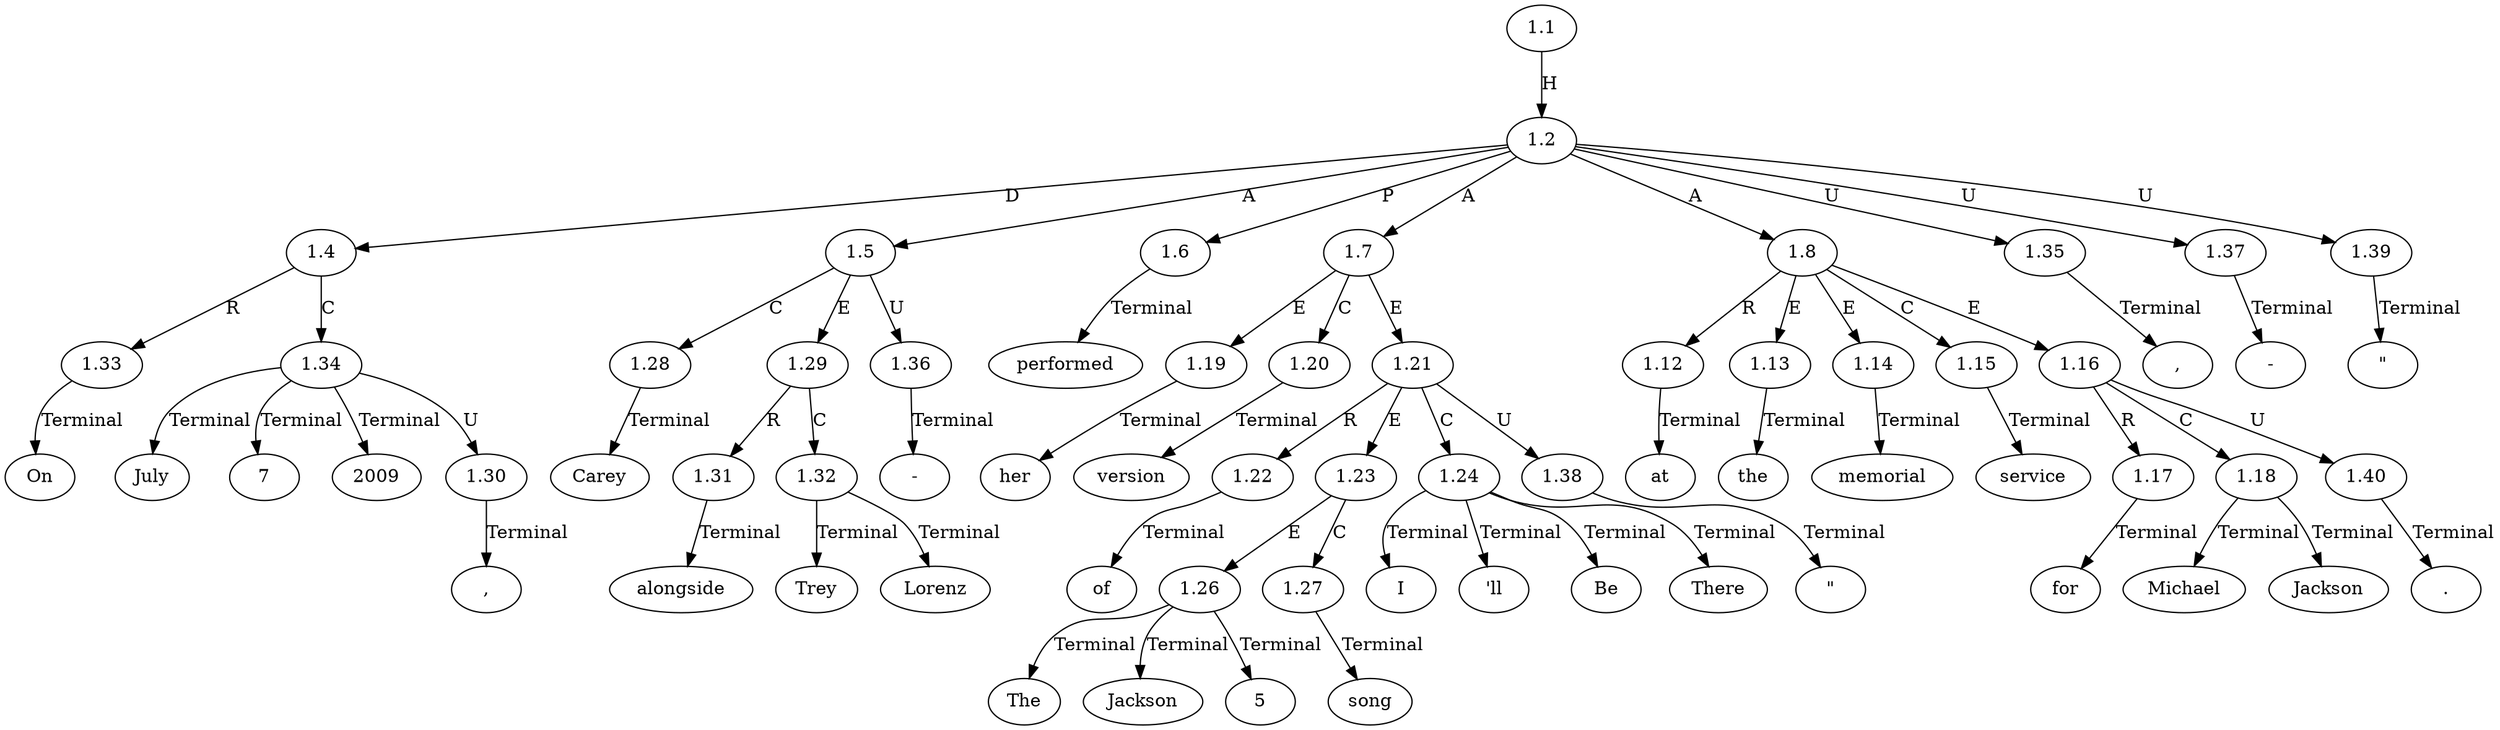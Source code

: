 // Graph
digraph {
	0.1 [label=On ordering=out]
	0.10 [label=Trey ordering=out]
	0.11 [label=Lorenz ordering=out]
	0.12 [label="-" ordering=out]
	0.13 [label=performed ordering=out]
	0.14 [label=her ordering=out]
	0.15 [label=version ordering=out]
	0.16 [label=of ordering=out]
	0.17 [label=The ordering=out]
	0.18 [label=Jackson ordering=out]
	0.19 [label=5 ordering=out]
	0.2 [label=July ordering=out]
	0.20 [label=song ordering=out]
	0.21 [label="\"" ordering=out]
	0.22 [label=I ordering=out]
	0.23 [label="'ll" ordering=out]
	0.24 [label=Be ordering=out]
	0.25 [label=There ordering=out]
	0.26 [label="\"" ordering=out]
	0.27 [label=at ordering=out]
	0.28 [label=the ordering=out]
	0.29 [label=memorial ordering=out]
	0.3 [label=7 ordering=out]
	0.30 [label=service ordering=out]
	0.31 [label=for ordering=out]
	0.32 [label=Michael ordering=out]
	0.33 [label=Jackson ordering=out]
	0.34 [label="." ordering=out]
	0.4 [label="," ordering=out]
	0.5 [label=2009 ordering=out]
	0.6 [label="," ordering=out]
	0.7 [label=Carey ordering=out]
	0.8 [label="-" ordering=out]
	0.9 [label=alongside ordering=out]
	1.1 [label=1.1 ordering=out]
	1.2 [label=1.2 ordering=out]
	1.4 [label=1.4 ordering=out]
	1.5 [label=1.5 ordering=out]
	1.6 [label=1.6 ordering=out]
	1.7 [label=1.7 ordering=out]
	1.8 [label=1.8 ordering=out]
	1.12 [label=1.12 ordering=out]
	1.13 [label=1.13 ordering=out]
	1.14 [label=1.14 ordering=out]
	1.15 [label=1.15 ordering=out]
	1.16 [label=1.16 ordering=out]
	1.17 [label=1.17 ordering=out]
	1.18 [label=1.18 ordering=out]
	1.19 [label=1.19 ordering=out]
	1.20 [label=1.20 ordering=out]
	1.21 [label=1.21 ordering=out]
	1.22 [label=1.22 ordering=out]
	1.23 [label=1.23 ordering=out]
	1.24 [label=1.24 ordering=out]
	1.26 [label=1.26 ordering=out]
	1.27 [label=1.27 ordering=out]
	1.28 [label=1.28 ordering=out]
	1.29 [label=1.29 ordering=out]
	1.30 [label=1.30 ordering=out]
	1.31 [label=1.31 ordering=out]
	1.32 [label=1.32 ordering=out]
	1.33 [label=1.33 ordering=out]
	1.34 [label=1.34 ordering=out]
	1.35 [label=1.35 ordering=out]
	1.36 [label=1.36 ordering=out]
	1.37 [label=1.37 ordering=out]
	1.38 [label=1.38 ordering=out]
	1.39 [label=1.39 ordering=out]
	1.40 [label=1.40 ordering=out]
	1.1 -> 1.2 [label=H ordering=out]
	1.2 -> 1.4 [label=D ordering=out]
	1.2 -> 1.5 [label=A ordering=out]
	1.2 -> 1.6 [label=P ordering=out]
	1.2 -> 1.7 [label=A ordering=out]
	1.2 -> 1.8 [label=A ordering=out]
	1.2 -> 1.35 [label=U ordering=out]
	1.2 -> 1.37 [label=U ordering=out]
	1.2 -> 1.39 [label=U ordering=out]
	1.4 -> 1.33 [label=R ordering=out]
	1.4 -> 1.34 [label=C ordering=out]
	1.5 -> 1.28 [label=C ordering=out]
	1.5 -> 1.29 [label=E ordering=out]
	1.5 -> 1.36 [label=U ordering=out]
	1.6 -> 0.13 [label=Terminal ordering=out]
	1.7 -> 1.19 [label=E ordering=out]
	1.7 -> 1.20 [label=C ordering=out]
	1.7 -> 1.21 [label=E ordering=out]
	1.8 -> 1.12 [label=R ordering=out]
	1.8 -> 1.13 [label=E ordering=out]
	1.8 -> 1.14 [label=E ordering=out]
	1.8 -> 1.15 [label=C ordering=out]
	1.8 -> 1.16 [label=E ordering=out]
	1.12 -> 0.27 [label=Terminal ordering=out]
	1.13 -> 0.28 [label=Terminal ordering=out]
	1.14 -> 0.29 [label=Terminal ordering=out]
	1.15 -> 0.30 [label=Terminal ordering=out]
	1.16 -> 1.17 [label=R ordering=out]
	1.16 -> 1.18 [label=C ordering=out]
	1.16 -> 1.40 [label=U ordering=out]
	1.17 -> 0.31 [label=Terminal ordering=out]
	1.18 -> 0.32 [label=Terminal ordering=out]
	1.18 -> 0.33 [label=Terminal ordering=out]
	1.19 -> 0.14 [label=Terminal ordering=out]
	1.20 -> 0.15 [label=Terminal ordering=out]
	1.21 -> 1.22 [label=R ordering=out]
	1.21 -> 1.23 [label=E ordering=out]
	1.21 -> 1.24 [label=C ordering=out]
	1.21 -> 1.38 [label=U ordering=out]
	1.22 -> 0.16 [label=Terminal ordering=out]
	1.23 -> 1.26 [label=E ordering=out]
	1.23 -> 1.27 [label=C ordering=out]
	1.24 -> 0.22 [label=Terminal ordering=out]
	1.24 -> 0.23 [label=Terminal ordering=out]
	1.24 -> 0.24 [label=Terminal ordering=out]
	1.24 -> 0.25 [label=Terminal ordering=out]
	1.26 -> 0.17 [label=Terminal ordering=out]
	1.26 -> 0.18 [label=Terminal ordering=out]
	1.26 -> 0.19 [label=Terminal ordering=out]
	1.27 -> 0.20 [label=Terminal ordering=out]
	1.28 -> 0.7 [label=Terminal ordering=out]
	1.29 -> 1.31 [label=R ordering=out]
	1.29 -> 1.32 [label=C ordering=out]
	1.30 -> 0.4 [label=Terminal ordering=out]
	1.31 -> 0.9 [label=Terminal ordering=out]
	1.32 -> 0.10 [label=Terminal ordering=out]
	1.32 -> 0.11 [label=Terminal ordering=out]
	1.33 -> 0.1 [label=Terminal ordering=out]
	1.34 -> 0.2 [label=Terminal ordering=out]
	1.34 -> 0.3 [label=Terminal ordering=out]
	1.34 -> 0.5 [label=Terminal ordering=out]
	1.34 -> 1.30 [label=U ordering=out]
	1.35 -> 0.6 [label=Terminal ordering=out]
	1.36 -> 0.8 [label=Terminal ordering=out]
	1.37 -> 0.12 [label=Terminal ordering=out]
	1.38 -> 0.21 [label=Terminal ordering=out]
	1.39 -> 0.26 [label=Terminal ordering=out]
	1.40 -> 0.34 [label=Terminal ordering=out]
}
